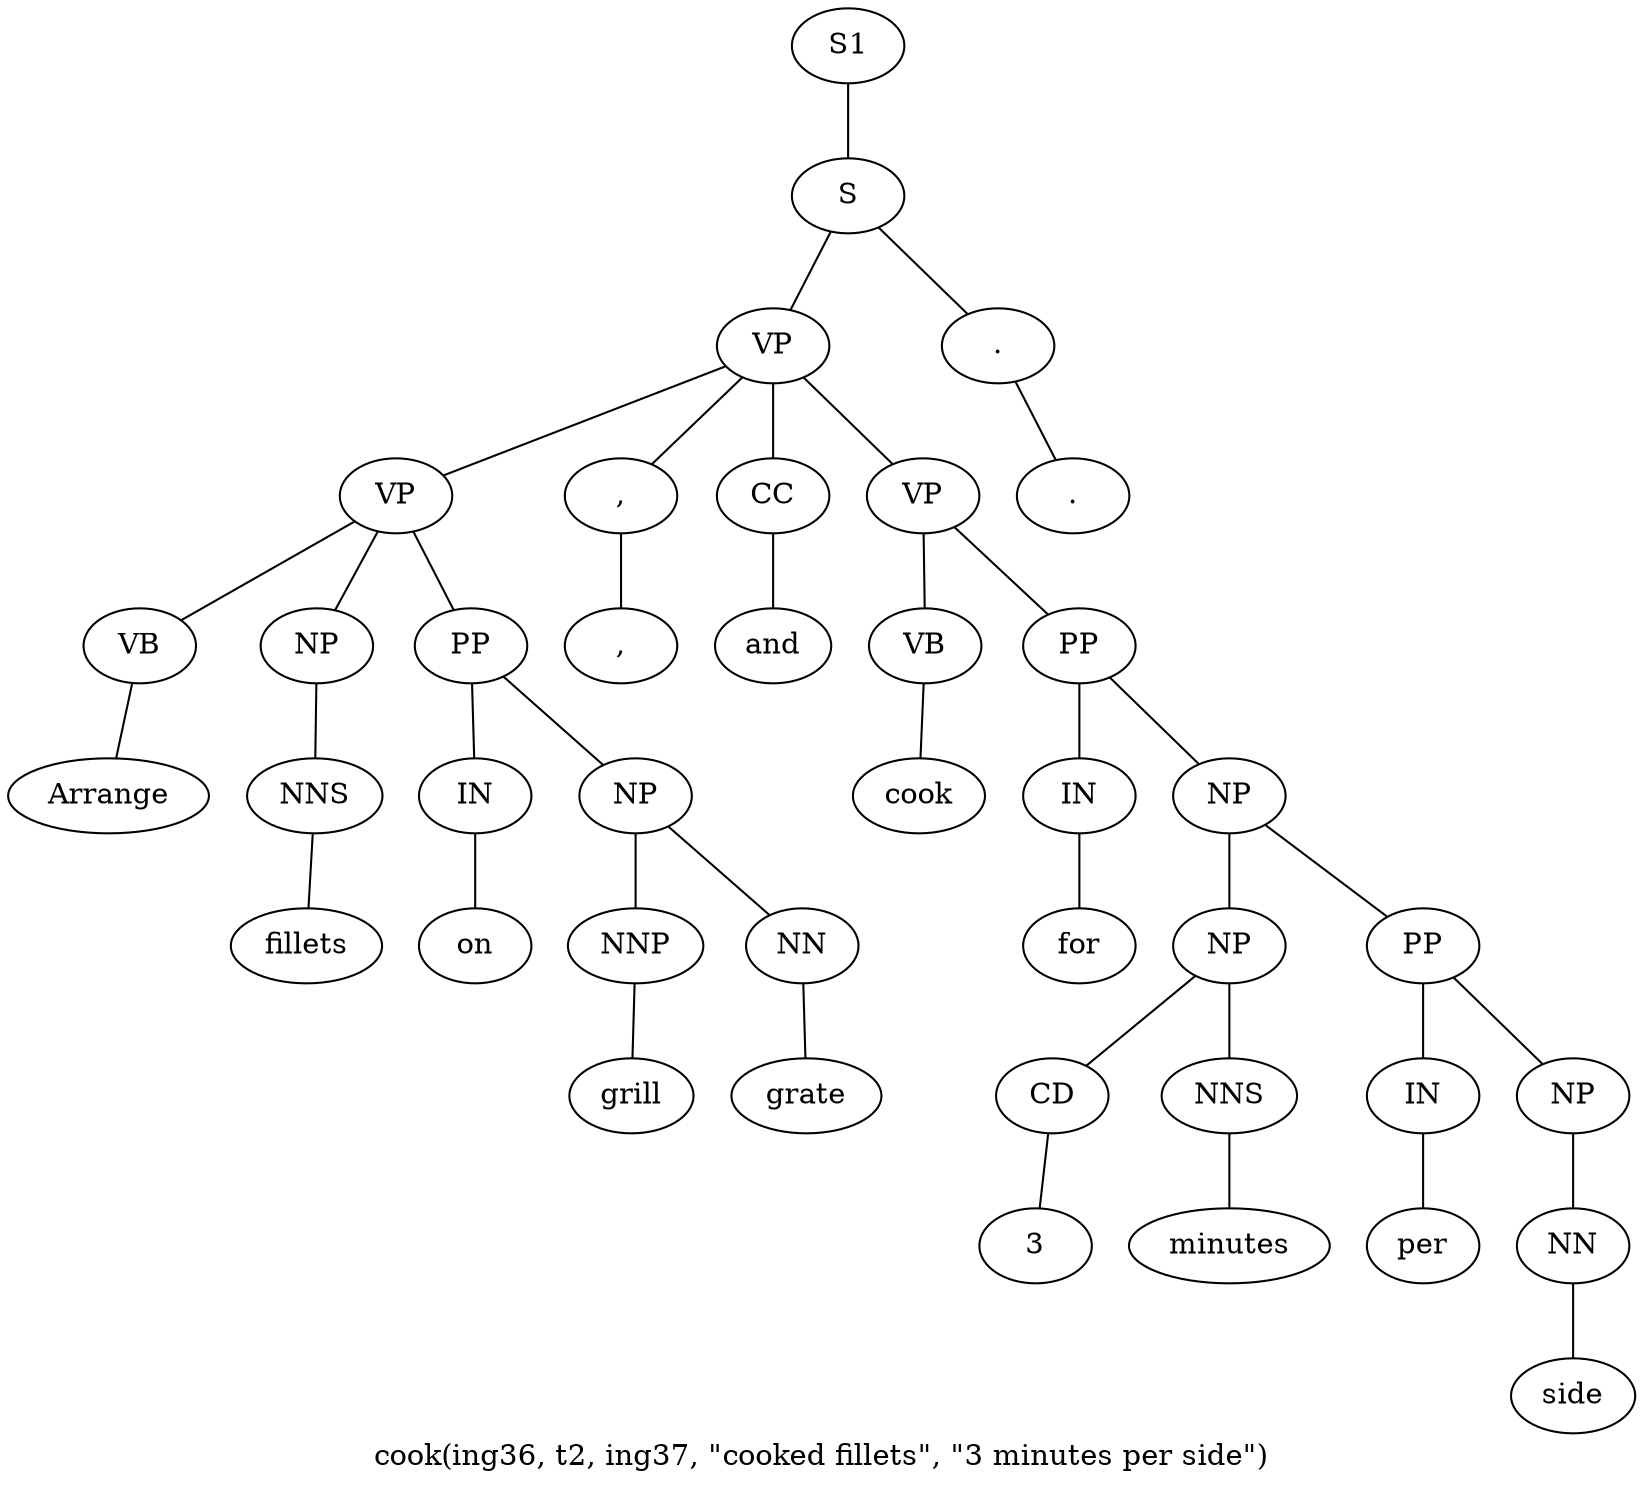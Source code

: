 graph SyntaxGraph {
	label = "cook(ing36, t2, ing37, \"cooked fillets\", \"3 minutes per side\")";
	Node0 [label="S1"];
	Node1 [label="S"];
	Node2 [label="VP"];
	Node3 [label="VP"];
	Node4 [label="VB"];
	Node5 [label="Arrange"];
	Node6 [label="NP"];
	Node7 [label="NNS"];
	Node8 [label="fillets"];
	Node9 [label="PP"];
	Node10 [label="IN"];
	Node11 [label="on"];
	Node12 [label="NP"];
	Node13 [label="NNP"];
	Node14 [label="grill"];
	Node15 [label="NN"];
	Node16 [label="grate"];
	Node17 [label=","];
	Node18 [label=","];
	Node19 [label="CC"];
	Node20 [label="and"];
	Node21 [label="VP"];
	Node22 [label="VB"];
	Node23 [label="cook"];
	Node24 [label="PP"];
	Node25 [label="IN"];
	Node26 [label="for"];
	Node27 [label="NP"];
	Node28 [label="NP"];
	Node29 [label="CD"];
	Node30 [label="3"];
	Node31 [label="NNS"];
	Node32 [label="minutes"];
	Node33 [label="PP"];
	Node34 [label="IN"];
	Node35 [label="per"];
	Node36 [label="NP"];
	Node37 [label="NN"];
	Node38 [label="side"];
	Node39 [label="."];
	Node40 [label="."];

	Node0 -- Node1;
	Node1 -- Node2;
	Node1 -- Node39;
	Node2 -- Node3;
	Node2 -- Node17;
	Node2 -- Node19;
	Node2 -- Node21;
	Node3 -- Node4;
	Node3 -- Node6;
	Node3 -- Node9;
	Node4 -- Node5;
	Node6 -- Node7;
	Node7 -- Node8;
	Node9 -- Node10;
	Node9 -- Node12;
	Node10 -- Node11;
	Node12 -- Node13;
	Node12 -- Node15;
	Node13 -- Node14;
	Node15 -- Node16;
	Node17 -- Node18;
	Node19 -- Node20;
	Node21 -- Node22;
	Node21 -- Node24;
	Node22 -- Node23;
	Node24 -- Node25;
	Node24 -- Node27;
	Node25 -- Node26;
	Node27 -- Node28;
	Node27 -- Node33;
	Node28 -- Node29;
	Node28 -- Node31;
	Node29 -- Node30;
	Node31 -- Node32;
	Node33 -- Node34;
	Node33 -- Node36;
	Node34 -- Node35;
	Node36 -- Node37;
	Node37 -- Node38;
	Node39 -- Node40;
}